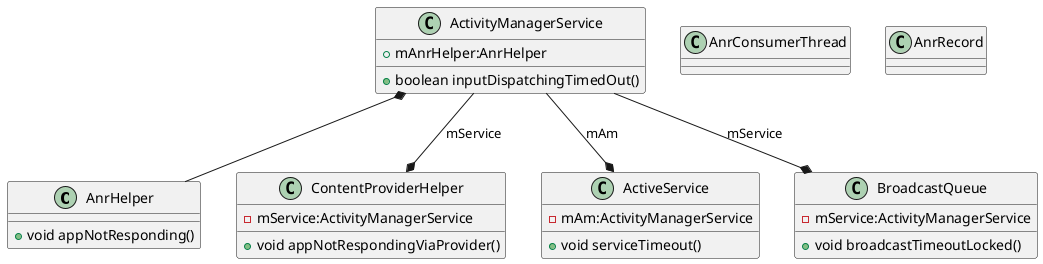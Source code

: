 @startuml
'https://plantuml.com/class-diagram

class AnrHelper{
    + void appNotResponding()
}

class AnrConsumerThread{}
class AnrRecord{}

class ContentProviderHelper{
      -mService:ActivityManagerService
      + void appNotRespondingViaProvider()
}


class ActivityManagerService{
    + mAnrHelper:AnrHelper
    + boolean inputDispatchingTimedOut()
}


class ActiveService{
    -mAm:ActivityManagerService
    + void serviceTimeout()
}


class BroadcastQueue{
    -mService:ActivityManagerService
    + void broadcastTimeoutLocked()
}

ActivityManagerService *-- AnrHelper

ActivityManagerService --* BroadcastQueue:mService
ActivityManagerService --* ActiveService:mAm
ActivityManagerService --* ContentProviderHelper:mService

@enduml